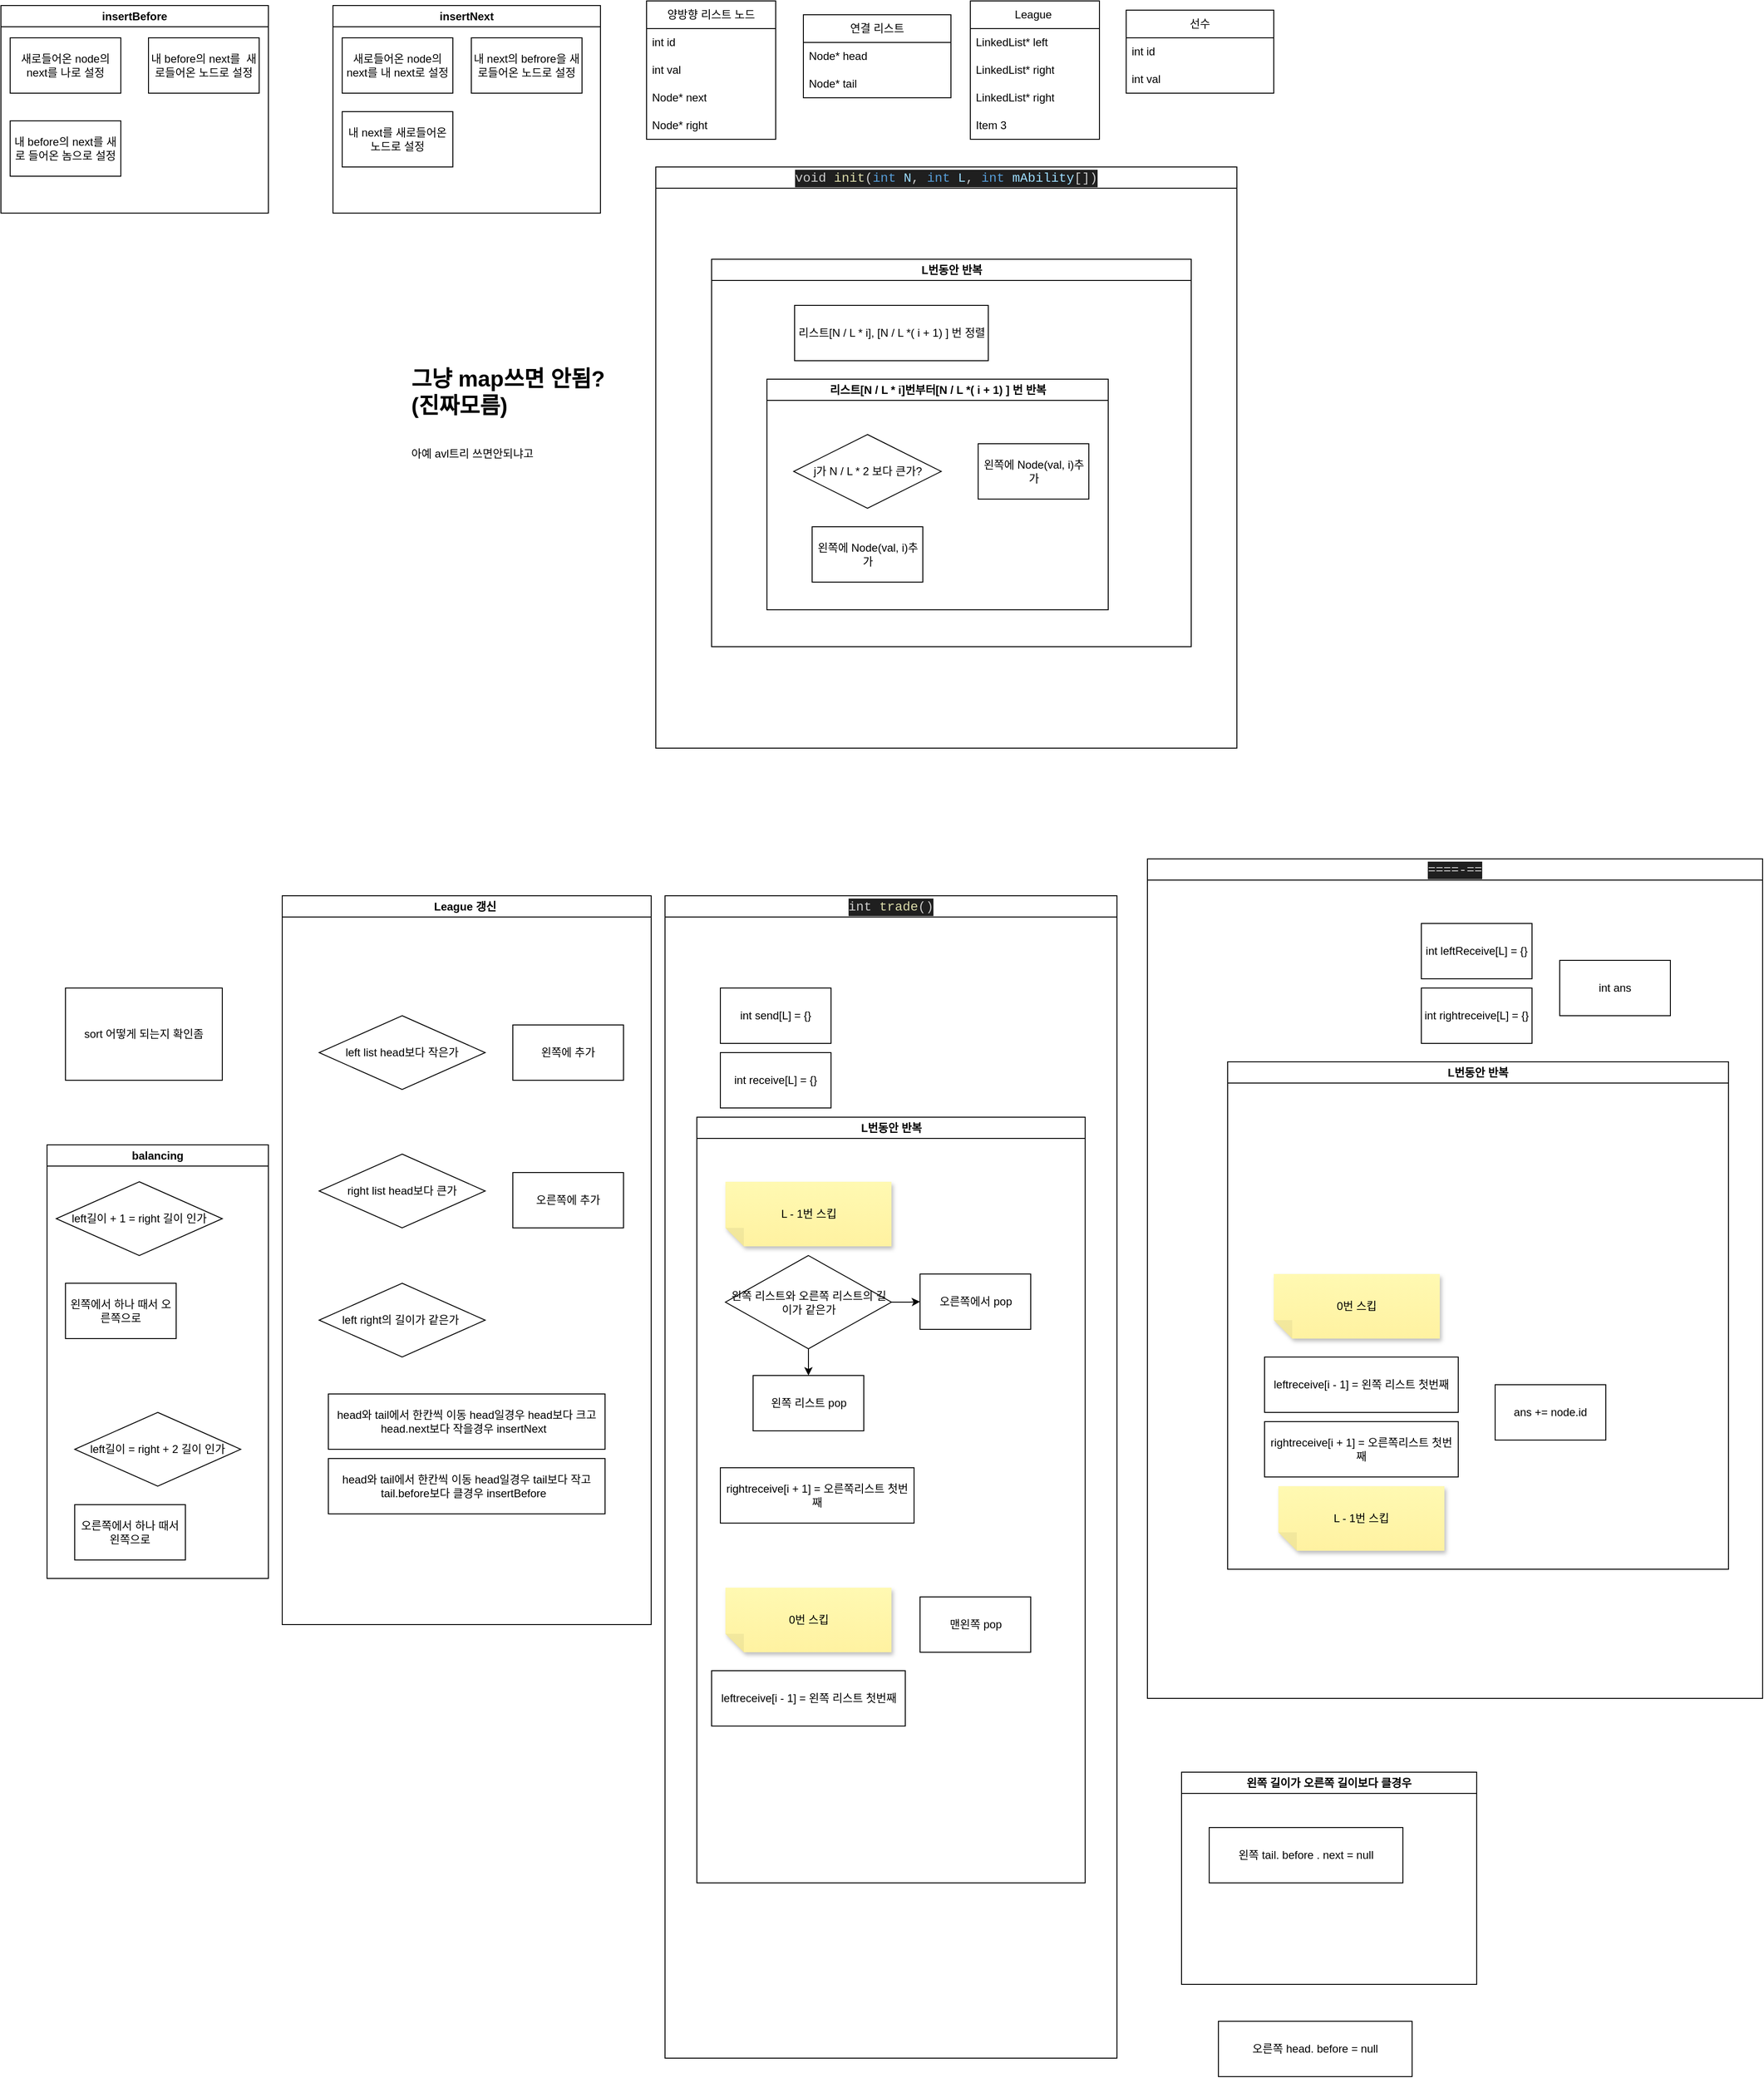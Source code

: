 <mxfile version="22.1.18" type="device">
  <diagram name="페이지-1" id="P46F6wOhClHuDF0Glqdb">
    <mxGraphModel dx="2861" dy="2386" grid="1" gridSize="10" guides="1" tooltips="1" connect="1" arrows="1" fold="1" page="1" pageScale="1" pageWidth="827" pageHeight="1169" math="0" shadow="0">
      <root>
        <mxCell id="0" />
        <mxCell id="1" parent="0" />
        <mxCell id="K6HqXdWDKKHDAdKhJ7Qa-2" value="&lt;div style=&quot;color: rgb(204, 204, 204); background-color: rgb(31, 31, 31); font-family: Consolas, &amp;quot;Courier New&amp;quot;, monospace; font-weight: normal; font-size: 14px; line-height: 19px;&quot;&gt;&lt;div style=&quot;line-height: 19px;&quot;&gt;void &lt;span style=&quot;color: #dcdcaa;&quot;&gt;init&lt;/span&gt;(&lt;span style=&quot;color: #569cd6;&quot;&gt;int&lt;/span&gt; &lt;span style=&quot;color: #9cdcfe;&quot;&gt;N&lt;/span&gt;, &lt;span style=&quot;color: #569cd6;&quot;&gt;int&lt;/span&gt; &lt;span style=&quot;color: #9cdcfe;&quot;&gt;L&lt;/span&gt;, &lt;span style=&quot;color: #569cd6;&quot;&gt;int&lt;/span&gt; &lt;span style=&quot;color: #9cdcfe;&quot;&gt;mAbility&lt;/span&gt;[])&lt;/div&gt;&lt;/div&gt;" style="swimlane;whiteSpace=wrap;html=1;" vertex="1" parent="1">
          <mxGeometry x="280" y="230" width="630" height="630" as="geometry" />
        </mxCell>
        <mxCell id="K6HqXdWDKKHDAdKhJ7Qa-20" value="L번동안 반복" style="whiteSpace=wrap;html=1;shape=swimlane;fontStyle=1;startSize=23;" vertex="1" parent="K6HqXdWDKKHDAdKhJ7Qa-2">
          <mxGeometry x="60.5" y="100" width="520" height="420" as="geometry" />
        </mxCell>
        <mxCell id="K6HqXdWDKKHDAdKhJ7Qa-21" value="리스트[N / L * i]번부터[N / L *( i + 1) ] 번 반복" style="rounded=0;whiteSpace=wrap;html=1;shape=swimlane;fontStyle=1;startSize=23;" vertex="1" parent="K6HqXdWDKKHDAdKhJ7Qa-20">
          <mxGeometry x="60" y="130" width="370" height="250" as="geometry" />
        </mxCell>
        <mxCell id="K6HqXdWDKKHDAdKhJ7Qa-22" value="왼쪽에 Node(val, i)추가" style="rounded=0;whiteSpace=wrap;html=1;" vertex="1" parent="K6HqXdWDKKHDAdKhJ7Qa-21">
          <mxGeometry x="49" y="160" width="120" height="60" as="geometry" />
        </mxCell>
        <mxCell id="K6HqXdWDKKHDAdKhJ7Qa-3" value="j가 N / L * 2 보다 큰가?" style="rhombus;whiteSpace=wrap;html=1;" vertex="1" parent="K6HqXdWDKKHDAdKhJ7Qa-21">
          <mxGeometry x="29" y="60" width="160" height="80" as="geometry" />
        </mxCell>
        <mxCell id="K6HqXdWDKKHDAdKhJ7Qa-24" value="왼쪽에 Node(val, i)추가" style="rounded=0;whiteSpace=wrap;html=1;" vertex="1" parent="K6HqXdWDKKHDAdKhJ7Qa-21">
          <mxGeometry x="229" y="70" width="120" height="60" as="geometry" />
        </mxCell>
        <mxCell id="K6HqXdWDKKHDAdKhJ7Qa-23" value="리스트[N / L * i],&amp;nbsp;[N / L *( i + 1) ]&amp;nbsp;번 정렬" style="rounded=0;whiteSpace=wrap;html=1;" vertex="1" parent="K6HqXdWDKKHDAdKhJ7Qa-20">
          <mxGeometry x="90" y="50" width="210" height="60" as="geometry" />
        </mxCell>
        <mxCell id="K6HqXdWDKKHDAdKhJ7Qa-4" value="양방향 리스트 노드" style="swimlane;fontStyle=0;childLayout=stackLayout;horizontal=1;startSize=30;horizontalStack=0;resizeParent=1;resizeParentMax=0;resizeLast=0;collapsible=1;marginBottom=0;whiteSpace=wrap;html=1;" vertex="1" parent="1">
          <mxGeometry x="270" y="50" width="140" height="150" as="geometry" />
        </mxCell>
        <mxCell id="K6HqXdWDKKHDAdKhJ7Qa-5" value="int id" style="text;strokeColor=none;fillColor=none;align=left;verticalAlign=middle;spacingLeft=4;spacingRight=4;overflow=hidden;points=[[0,0.5],[1,0.5]];portConstraint=eastwest;rotatable=0;whiteSpace=wrap;html=1;" vertex="1" parent="K6HqXdWDKKHDAdKhJ7Qa-4">
          <mxGeometry y="30" width="140" height="30" as="geometry" />
        </mxCell>
        <mxCell id="K6HqXdWDKKHDAdKhJ7Qa-61" value="int val" style="text;strokeColor=none;fillColor=none;align=left;verticalAlign=middle;spacingLeft=4;spacingRight=4;overflow=hidden;points=[[0,0.5],[1,0.5]];portConstraint=eastwest;rotatable=0;whiteSpace=wrap;html=1;" vertex="1" parent="K6HqXdWDKKHDAdKhJ7Qa-4">
          <mxGeometry y="60" width="140" height="30" as="geometry" />
        </mxCell>
        <mxCell id="K6HqXdWDKKHDAdKhJ7Qa-6" value="Node* next" style="text;strokeColor=none;fillColor=none;align=left;verticalAlign=middle;spacingLeft=4;spacingRight=4;overflow=hidden;points=[[0,0.5],[1,0.5]];portConstraint=eastwest;rotatable=0;whiteSpace=wrap;html=1;" vertex="1" parent="K6HqXdWDKKHDAdKhJ7Qa-4">
          <mxGeometry y="90" width="140" height="30" as="geometry" />
        </mxCell>
        <mxCell id="K6HqXdWDKKHDAdKhJ7Qa-7" value="Node* right" style="text;strokeColor=none;fillColor=none;align=left;verticalAlign=middle;spacingLeft=4;spacingRight=4;overflow=hidden;points=[[0,0.5],[1,0.5]];portConstraint=eastwest;rotatable=0;whiteSpace=wrap;html=1;" vertex="1" parent="K6HqXdWDKKHDAdKhJ7Qa-4">
          <mxGeometry y="120" width="140" height="30" as="geometry" />
        </mxCell>
        <mxCell id="K6HqXdWDKKHDAdKhJ7Qa-12" value="연결 리스트" style="swimlane;fontStyle=0;childLayout=stackLayout;horizontal=1;startSize=30;horizontalStack=0;resizeParent=1;resizeParentMax=0;resizeLast=0;collapsible=1;marginBottom=0;whiteSpace=wrap;html=1;" vertex="1" parent="1">
          <mxGeometry x="440" y="65" width="160" height="90" as="geometry" />
        </mxCell>
        <mxCell id="K6HqXdWDKKHDAdKhJ7Qa-13" value="Node* head" style="text;strokeColor=none;fillColor=none;align=left;verticalAlign=middle;spacingLeft=4;spacingRight=4;overflow=hidden;points=[[0,0.5],[1,0.5]];portConstraint=eastwest;rotatable=0;whiteSpace=wrap;html=1;" vertex="1" parent="K6HqXdWDKKHDAdKhJ7Qa-12">
          <mxGeometry y="30" width="160" height="30" as="geometry" />
        </mxCell>
        <mxCell id="K6HqXdWDKKHDAdKhJ7Qa-14" value="Node* tail" style="text;strokeColor=none;fillColor=none;align=left;verticalAlign=middle;spacingLeft=4;spacingRight=4;overflow=hidden;points=[[0,0.5],[1,0.5]];portConstraint=eastwest;rotatable=0;whiteSpace=wrap;html=1;" vertex="1" parent="K6HqXdWDKKHDAdKhJ7Qa-12">
          <mxGeometry y="60" width="160" height="30" as="geometry" />
        </mxCell>
        <mxCell id="K6HqXdWDKKHDAdKhJ7Qa-16" value="League&amp;nbsp;" style="swimlane;fontStyle=0;childLayout=stackLayout;horizontal=1;startSize=30;horizontalStack=0;resizeParent=1;resizeParentMax=0;resizeLast=0;collapsible=1;marginBottom=0;whiteSpace=wrap;html=1;" vertex="1" parent="1">
          <mxGeometry x="621" y="50" width="140" height="150" as="geometry" />
        </mxCell>
        <mxCell id="K6HqXdWDKKHDAdKhJ7Qa-17" value="LinkedList* left" style="text;strokeColor=none;fillColor=none;align=left;verticalAlign=middle;spacingLeft=4;spacingRight=4;overflow=hidden;points=[[0,0.5],[1,0.5]];portConstraint=eastwest;rotatable=0;whiteSpace=wrap;html=1;" vertex="1" parent="K6HqXdWDKKHDAdKhJ7Qa-16">
          <mxGeometry y="30" width="140" height="30" as="geometry" />
        </mxCell>
        <mxCell id="K6HqXdWDKKHDAdKhJ7Qa-18" value="LinkedList* right" style="text;strokeColor=none;fillColor=none;align=left;verticalAlign=middle;spacingLeft=4;spacingRight=4;overflow=hidden;points=[[0,0.5],[1,0.5]];portConstraint=eastwest;rotatable=0;whiteSpace=wrap;html=1;" vertex="1" parent="K6HqXdWDKKHDAdKhJ7Qa-16">
          <mxGeometry y="60" width="140" height="30" as="geometry" />
        </mxCell>
        <mxCell id="K6HqXdWDKKHDAdKhJ7Qa-57" value="LinkedList* right" style="text;strokeColor=none;fillColor=none;align=left;verticalAlign=middle;spacingLeft=4;spacingRight=4;overflow=hidden;points=[[0,0.5],[1,0.5]];portConstraint=eastwest;rotatable=0;whiteSpace=wrap;html=1;" vertex="1" parent="K6HqXdWDKKHDAdKhJ7Qa-16">
          <mxGeometry y="90" width="140" height="30" as="geometry" />
        </mxCell>
        <mxCell id="K6HqXdWDKKHDAdKhJ7Qa-19" value="Item 3" style="text;strokeColor=none;fillColor=none;align=left;verticalAlign=middle;spacingLeft=4;spacingRight=4;overflow=hidden;points=[[0,0.5],[1,0.5]];portConstraint=eastwest;rotatable=0;whiteSpace=wrap;html=1;" vertex="1" parent="K6HqXdWDKKHDAdKhJ7Qa-16">
          <mxGeometry y="120" width="140" height="30" as="geometry" />
        </mxCell>
        <mxCell id="K6HqXdWDKKHDAdKhJ7Qa-26" value="&lt;div style=&quot;color: rgb(204, 204, 204); background-color: rgb(31, 31, 31); font-family: Consolas, &amp;quot;Courier New&amp;quot;, monospace; font-weight: normal; font-size: 14px; line-height: 19px;&quot;&gt;int &lt;span style=&quot;color: #dcdcaa;&quot;&gt;trade&lt;/span&gt;()&lt;/div&gt;" style="swimlane;whiteSpace=wrap;html=1;" vertex="1" parent="1">
          <mxGeometry x="290" y="1020" width="490" height="1260" as="geometry" />
        </mxCell>
        <mxCell id="K6HqXdWDKKHDAdKhJ7Qa-33" value="L번동안 반복" style="whiteSpace=wrap;html=1;shape=swimlane;fontStyle=1;startSize=23;" vertex="1" parent="K6HqXdWDKKHDAdKhJ7Qa-26">
          <mxGeometry x="34.5" y="240" width="421" height="830" as="geometry" />
        </mxCell>
        <mxCell id="K6HqXdWDKKHDAdKhJ7Qa-109" value="" style="edgeStyle=orthogonalEdgeStyle;rounded=0;orthogonalLoop=1;jettySize=auto;html=1;" edge="1" parent="K6HqXdWDKKHDAdKhJ7Qa-33" source="K6HqXdWDKKHDAdKhJ7Qa-105" target="K6HqXdWDKKHDAdKhJ7Qa-107">
          <mxGeometry relative="1" as="geometry" />
        </mxCell>
        <mxCell id="K6HqXdWDKKHDAdKhJ7Qa-110" value="" style="edgeStyle=orthogonalEdgeStyle;rounded=0;orthogonalLoop=1;jettySize=auto;html=1;" edge="1" parent="K6HqXdWDKKHDAdKhJ7Qa-33" source="K6HqXdWDKKHDAdKhJ7Qa-105" target="K6HqXdWDKKHDAdKhJ7Qa-106">
          <mxGeometry relative="1" as="geometry" />
        </mxCell>
        <mxCell id="K6HqXdWDKKHDAdKhJ7Qa-105" value="왼쪽 리스트와 오른쪽 리스트의 길이가 같은가" style="rounded=0;whiteSpace=wrap;html=1;shape=rhombus;perimeter=rhombusPerimeter;" vertex="1" parent="K6HqXdWDKKHDAdKhJ7Qa-33">
          <mxGeometry x="31" y="150" width="180" height="101" as="geometry" />
        </mxCell>
        <mxCell id="K6HqXdWDKKHDAdKhJ7Qa-106" value="오른쪽에서 pop" style="whiteSpace=wrap;html=1;rounded=0;" vertex="1" parent="K6HqXdWDKKHDAdKhJ7Qa-33">
          <mxGeometry x="242" y="170" width="120" height="60" as="geometry" />
        </mxCell>
        <mxCell id="K6HqXdWDKKHDAdKhJ7Qa-107" value="왼쪽 리스트 pop" style="whiteSpace=wrap;html=1;rounded=0;" vertex="1" parent="K6HqXdWDKKHDAdKhJ7Qa-33">
          <mxGeometry x="61" y="280" width="120" height="60" as="geometry" />
        </mxCell>
        <mxCell id="4iML-jhdfS9j90yusf2n-22" value="0번 스킵" style="shape=note;whiteSpace=wrap;html=1;backgroundOutline=1;fontColor=#000000;darkOpacity=0.05;fillColor=#FFF9B2;strokeColor=none;fillStyle=solid;direction=west;gradientDirection=north;gradientColor=#FFF2A1;shadow=1;size=20;pointerEvents=1;" vertex="1" parent="K6HqXdWDKKHDAdKhJ7Qa-33">
          <mxGeometry x="31" y="510" width="180" height="70" as="geometry" />
        </mxCell>
        <mxCell id="4iML-jhdfS9j90yusf2n-23" value="L - 1번 스킵" style="shape=note;whiteSpace=wrap;html=1;backgroundOutline=1;fontColor=#000000;darkOpacity=0.05;fillColor=#FFF9B2;strokeColor=none;fillStyle=solid;direction=west;gradientDirection=north;gradientColor=#FFF2A1;shadow=1;size=20;pointerEvents=1;" vertex="1" parent="K6HqXdWDKKHDAdKhJ7Qa-33">
          <mxGeometry x="31" y="70" width="180" height="70" as="geometry" />
        </mxCell>
        <mxCell id="4iML-jhdfS9j90yusf2n-24" value="leftreceive[i - 1] = 왼쪽 리스트 첫번째" style="rounded=0;whiteSpace=wrap;html=1;" vertex="1" parent="K6HqXdWDKKHDAdKhJ7Qa-33">
          <mxGeometry x="16" y="600" width="210" height="60" as="geometry" />
        </mxCell>
        <mxCell id="4iML-jhdfS9j90yusf2n-25" value="rightreceive[i + 1] = 오른쪽리스트 첫번째" style="rounded=0;whiteSpace=wrap;html=1;" vertex="1" parent="K6HqXdWDKKHDAdKhJ7Qa-33">
          <mxGeometry x="25.5" y="380" width="210" height="60" as="geometry" />
        </mxCell>
        <mxCell id="4iML-jhdfS9j90yusf2n-26" value="맨왼쪽 pop" style="whiteSpace=wrap;html=1;rounded=0;" vertex="1" parent="K6HqXdWDKKHDAdKhJ7Qa-33">
          <mxGeometry x="242" y="520" width="120" height="60" as="geometry" />
        </mxCell>
        <mxCell id="K6HqXdWDKKHDAdKhJ7Qa-83" value="int&amp;nbsp;receive[L] = {}" style="whiteSpace=wrap;html=1;" vertex="1" parent="K6HqXdWDKKHDAdKhJ7Qa-26">
          <mxGeometry x="60" y="170" width="120" height="60" as="geometry" />
        </mxCell>
        <mxCell id="K6HqXdWDKKHDAdKhJ7Qa-84" value="int send[L] = {}" style="whiteSpace=wrap;html=1;" vertex="1" parent="K6HqXdWDKKHDAdKhJ7Qa-26">
          <mxGeometry x="60" y="100" width="120" height="60" as="geometry" />
        </mxCell>
        <mxCell id="K6HqXdWDKKHDAdKhJ7Qa-39" value="&lt;div style=&quot;color: rgb(204, 204, 204); background-color: rgb(31, 31, 31); font-family: Consolas, &amp;quot;Courier New&amp;quot;, monospace; font-weight: normal; font-size: 14px; line-height: 19px;&quot;&gt;====-==&lt;/div&gt;" style="swimlane;whiteSpace=wrap;html=1;" vertex="1" parent="1">
          <mxGeometry x="813" y="980" width="667" height="910" as="geometry" />
        </mxCell>
        <mxCell id="K6HqXdWDKKHDAdKhJ7Qa-75" value="L번동안 반복" style="whiteSpace=wrap;html=1;shape=swimlane;fontStyle=1;startSize=23;" vertex="1" parent="K6HqXdWDKKHDAdKhJ7Qa-39">
          <mxGeometry x="87" y="220" width="543" height="550" as="geometry" />
        </mxCell>
        <mxCell id="K6HqXdWDKKHDAdKhJ7Qa-90" value="leftreceive[i - 1] = 왼쪽 리스트 첫번째" style="rounded=0;whiteSpace=wrap;html=1;" vertex="1" parent="K6HqXdWDKKHDAdKhJ7Qa-75">
          <mxGeometry x="40" y="320" width="210" height="60" as="geometry" />
        </mxCell>
        <mxCell id="K6HqXdWDKKHDAdKhJ7Qa-91" value="rightreceive[i + 1] = 오른쪽리스트 첫번째" style="rounded=0;whiteSpace=wrap;html=1;" vertex="1" parent="K6HqXdWDKKHDAdKhJ7Qa-75">
          <mxGeometry x="40" y="390" width="210" height="60" as="geometry" />
        </mxCell>
        <mxCell id="K6HqXdWDKKHDAdKhJ7Qa-94" value="0번 스킵" style="shape=note;whiteSpace=wrap;html=1;backgroundOutline=1;fontColor=#000000;darkOpacity=0.05;fillColor=#FFF9B2;strokeColor=none;fillStyle=solid;direction=west;gradientDirection=north;gradientColor=#FFF2A1;shadow=1;size=20;pointerEvents=1;" vertex="1" parent="K6HqXdWDKKHDAdKhJ7Qa-75">
          <mxGeometry x="50" y="230" width="180" height="70" as="geometry" />
        </mxCell>
        <mxCell id="K6HqXdWDKKHDAdKhJ7Qa-95" value="L - 1번 스킵" style="shape=note;whiteSpace=wrap;html=1;backgroundOutline=1;fontColor=#000000;darkOpacity=0.05;fillColor=#FFF9B2;strokeColor=none;fillStyle=solid;direction=west;gradientDirection=north;gradientColor=#FFF2A1;shadow=1;size=20;pointerEvents=1;" vertex="1" parent="K6HqXdWDKKHDAdKhJ7Qa-75">
          <mxGeometry x="55" y="460" width="180" height="70" as="geometry" />
        </mxCell>
        <mxCell id="K6HqXdWDKKHDAdKhJ7Qa-102" value="" style="edgeStyle=orthogonalEdgeStyle;rounded=0;orthogonalLoop=1;jettySize=auto;html=1;" edge="1" parent="K6HqXdWDKKHDAdKhJ7Qa-75" target="K6HqXdWDKKHDAdKhJ7Qa-101">
          <mxGeometry relative="1" as="geometry">
            <mxPoint x="391.88" y="110.067" as="sourcePoint" />
          </mxGeometry>
        </mxCell>
        <mxCell id="K6HqXdWDKKHDAdKhJ7Qa-104" value="" style="edgeStyle=orthogonalEdgeStyle;rounded=0;orthogonalLoop=1;jettySize=auto;html=1;" edge="1" parent="K6HqXdWDKKHDAdKhJ7Qa-75" target="K6HqXdWDKKHDAdKhJ7Qa-103">
          <mxGeometry relative="1" as="geometry">
            <mxPoint x="302.067" y="159.963" as="sourcePoint" />
          </mxGeometry>
        </mxCell>
        <mxCell id="4iML-jhdfS9j90yusf2n-19" value="ans += node.id" style="whiteSpace=wrap;html=1;" vertex="1" parent="K6HqXdWDKKHDAdKhJ7Qa-75">
          <mxGeometry x="290" y="350" width="120" height="60" as="geometry" />
        </mxCell>
        <mxCell id="K6HqXdWDKKHDAdKhJ7Qa-82" value="int rightreceive[L] = {}" style="whiteSpace=wrap;html=1;" vertex="1" parent="K6HqXdWDKKHDAdKhJ7Qa-39">
          <mxGeometry x="297" y="140" width="120" height="60" as="geometry" />
        </mxCell>
        <mxCell id="K6HqXdWDKKHDAdKhJ7Qa-85" value="int leftReceive[L] = {}" style="whiteSpace=wrap;html=1;" vertex="1" parent="K6HqXdWDKKHDAdKhJ7Qa-39">
          <mxGeometry x="297" y="70" width="120" height="60" as="geometry" />
        </mxCell>
        <mxCell id="4iML-jhdfS9j90yusf2n-18" value="int ans" style="whiteSpace=wrap;html=1;" vertex="1" parent="K6HqXdWDKKHDAdKhJ7Qa-39">
          <mxGeometry x="447" y="110" width="120" height="60" as="geometry" />
        </mxCell>
        <mxCell id="K6HqXdWDKKHDAdKhJ7Qa-40" value="&lt;h1&gt;그냥 map쓰면 안됨? (진짜모름)&lt;/h1&gt;&lt;div&gt;&lt;br&gt;&lt;/div&gt;&lt;div&gt;아예 avl트리 쓰면안되냐고&amp;nbsp;&lt;/div&gt;" style="text;html=1;strokeColor=none;fillColor=none;spacing=5;spacingTop=-20;whiteSpace=wrap;overflow=hidden;rounded=0;" vertex="1" parent="1">
          <mxGeometry x="10" y="440" width="230" height="150" as="geometry" />
        </mxCell>
        <mxCell id="K6HqXdWDKKHDAdKhJ7Qa-58" value="선수" style="swimlane;fontStyle=0;childLayout=stackLayout;horizontal=1;startSize=30;horizontalStack=0;resizeParent=1;resizeParentMax=0;resizeLast=0;collapsible=1;marginBottom=0;whiteSpace=wrap;html=1;" vertex="1" parent="1">
          <mxGeometry x="790" y="60" width="160" height="90" as="geometry" />
        </mxCell>
        <mxCell id="K6HqXdWDKKHDAdKhJ7Qa-59" value="int id" style="text;strokeColor=none;fillColor=none;align=left;verticalAlign=middle;spacingLeft=4;spacingRight=4;overflow=hidden;points=[[0,0.5],[1,0.5]];portConstraint=eastwest;rotatable=0;whiteSpace=wrap;html=1;" vertex="1" parent="K6HqXdWDKKHDAdKhJ7Qa-58">
          <mxGeometry y="30" width="160" height="30" as="geometry" />
        </mxCell>
        <mxCell id="K6HqXdWDKKHDAdKhJ7Qa-60" value="int val" style="text;strokeColor=none;fillColor=none;align=left;verticalAlign=middle;spacingLeft=4;spacingRight=4;overflow=hidden;points=[[0,0.5],[1,0.5]];portConstraint=eastwest;rotatable=0;whiteSpace=wrap;html=1;" vertex="1" parent="K6HqXdWDKKHDAdKhJ7Qa-58">
          <mxGeometry y="60" width="160" height="30" as="geometry" />
        </mxCell>
        <mxCell id="K6HqXdWDKKHDAdKhJ7Qa-96" value="왼쪽 길이가 오른쪽 길이보다 클경우" style="swimlane;whiteSpace=wrap;html=1;" vertex="1" parent="1">
          <mxGeometry x="850" y="1970" width="320" height="230" as="geometry" />
        </mxCell>
        <mxCell id="K6HqXdWDKKHDAdKhJ7Qa-97" value="왼쪽 tail. before . next = null" style="rounded=0;whiteSpace=wrap;html=1;" vertex="1" parent="K6HqXdWDKKHDAdKhJ7Qa-96">
          <mxGeometry x="30" y="60" width="210" height="60" as="geometry" />
        </mxCell>
        <mxCell id="K6HqXdWDKKHDAdKhJ7Qa-99" value="오른쪽 head. before = null" style="rounded=0;whiteSpace=wrap;html=1;" vertex="1" parent="1">
          <mxGeometry x="890" y="2240" width="210" height="60" as="geometry" />
        </mxCell>
        <mxCell id="K6HqXdWDKKHDAdKhJ7Qa-111" value="League 갱신&amp;nbsp;" style="swimlane;whiteSpace=wrap;html=1;" vertex="1" parent="1">
          <mxGeometry x="-125" y="1020" width="400" height="790" as="geometry" />
        </mxCell>
        <mxCell id="K6HqXdWDKKHDAdKhJ7Qa-112" value="left list head보다 작은가" style="rhombus;whiteSpace=wrap;html=1;" vertex="1" parent="K6HqXdWDKKHDAdKhJ7Qa-111">
          <mxGeometry x="40" y="130" width="180" height="80" as="geometry" />
        </mxCell>
        <mxCell id="K6HqXdWDKKHDAdKhJ7Qa-114" value="right list head보다 큰가" style="rhombus;whiteSpace=wrap;html=1;" vertex="1" parent="K6HqXdWDKKHDAdKhJ7Qa-111">
          <mxGeometry x="40" y="280" width="180" height="80" as="geometry" />
        </mxCell>
        <mxCell id="K6HqXdWDKKHDAdKhJ7Qa-115" value="left right의 길이가 같은가&amp;nbsp;" style="rhombus;whiteSpace=wrap;html=1;" vertex="1" parent="K6HqXdWDKKHDAdKhJ7Qa-111">
          <mxGeometry x="40" y="420" width="180" height="80" as="geometry" />
        </mxCell>
        <mxCell id="4iML-jhdfS9j90yusf2n-1" value="왼쪽에 추가" style="rounded=0;whiteSpace=wrap;html=1;" vertex="1" parent="K6HqXdWDKKHDAdKhJ7Qa-111">
          <mxGeometry x="250" y="140" width="120" height="60" as="geometry" />
        </mxCell>
        <mxCell id="4iML-jhdfS9j90yusf2n-2" value="오른쪽에 추가" style="rounded=0;whiteSpace=wrap;html=1;" vertex="1" parent="K6HqXdWDKKHDAdKhJ7Qa-111">
          <mxGeometry x="250" y="300" width="120" height="60" as="geometry" />
        </mxCell>
        <mxCell id="4iML-jhdfS9j90yusf2n-3" value="head와 tail에서 한칸씩 이동 head일경우 head보다 크고 head.next보다 작을경우 insertNext&amp;nbsp;&amp;nbsp;" style="rounded=0;whiteSpace=wrap;html=1;" vertex="1" parent="K6HqXdWDKKHDAdKhJ7Qa-111">
          <mxGeometry x="50" y="540" width="300" height="60" as="geometry" />
        </mxCell>
        <mxCell id="4iML-jhdfS9j90yusf2n-16" value="head와 tail에서 한칸씩 이동 head일경우 tail보다 작고 tail.before보다 클경우 insertBefore&amp;nbsp;&amp;nbsp;" style="rounded=0;whiteSpace=wrap;html=1;" vertex="1" parent="K6HqXdWDKKHDAdKhJ7Qa-111">
          <mxGeometry x="50" y="610" width="300" height="60" as="geometry" />
        </mxCell>
        <mxCell id="K6HqXdWDKKHDAdKhJ7Qa-118" value="balancing" style="swimlane;whiteSpace=wrap;html=1;" vertex="1" parent="1">
          <mxGeometry x="-380" y="1290" width="240" height="470" as="geometry" />
        </mxCell>
        <mxCell id="K6HqXdWDKKHDAdKhJ7Qa-119" value="left길이 + 1 = right 길이 인가" style="rhombus;whiteSpace=wrap;html=1;" vertex="1" parent="K6HqXdWDKKHDAdKhJ7Qa-118">
          <mxGeometry x="10" y="40" width="180" height="80" as="geometry" />
        </mxCell>
        <mxCell id="K6HqXdWDKKHDAdKhJ7Qa-121" value="왼쪽에서 하나 때서 오른쪽으로" style="rounded=0;whiteSpace=wrap;html=1;" vertex="1" parent="K6HqXdWDKKHDAdKhJ7Qa-118">
          <mxGeometry x="20" y="150" width="120" height="60" as="geometry" />
        </mxCell>
        <mxCell id="K6HqXdWDKKHDAdKhJ7Qa-122" value="오른쪽에서 하나 때서 왼쪽으로" style="rounded=0;whiteSpace=wrap;html=1;" vertex="1" parent="K6HqXdWDKKHDAdKhJ7Qa-118">
          <mxGeometry x="30" y="390" width="120" height="60" as="geometry" />
        </mxCell>
        <mxCell id="K6HqXdWDKKHDAdKhJ7Qa-123" value="left길이 = right + 2 길이 인가" style="rhombus;whiteSpace=wrap;html=1;" vertex="1" parent="K6HqXdWDKKHDAdKhJ7Qa-118">
          <mxGeometry x="30" y="290" width="180" height="80" as="geometry" />
        </mxCell>
        <mxCell id="4iML-jhdfS9j90yusf2n-7" value="insertNext" style="swimlane;whiteSpace=wrap;html=1;" vertex="1" parent="1">
          <mxGeometry x="-70" y="55" width="290" height="225" as="geometry" />
        </mxCell>
        <mxCell id="4iML-jhdfS9j90yusf2n-8" value="새로들어온 node의 next를 내 next로 설정" style="rounded=0;whiteSpace=wrap;html=1;" vertex="1" parent="4iML-jhdfS9j90yusf2n-7">
          <mxGeometry x="10" y="35" width="120" height="60" as="geometry" />
        </mxCell>
        <mxCell id="4iML-jhdfS9j90yusf2n-9" value="내 next를 새로들어온 노드로 설정" style="rounded=0;whiteSpace=wrap;html=1;" vertex="1" parent="4iML-jhdfS9j90yusf2n-7">
          <mxGeometry x="10" y="115" width="120" height="60" as="geometry" />
        </mxCell>
        <mxCell id="4iML-jhdfS9j90yusf2n-15" value="내 next의 befrore을 새로들어온 노드로 설정" style="rounded=0;whiteSpace=wrap;html=1;" vertex="1" parent="4iML-jhdfS9j90yusf2n-7">
          <mxGeometry x="150" y="35" width="120" height="60" as="geometry" />
        </mxCell>
        <mxCell id="4iML-jhdfS9j90yusf2n-10" value="insertBefore" style="swimlane;whiteSpace=wrap;html=1;" vertex="1" parent="1">
          <mxGeometry x="-430" y="55" width="290" height="225" as="geometry" />
        </mxCell>
        <mxCell id="4iML-jhdfS9j90yusf2n-11" value="새로들어온 node의 next를 나로 설정" style="rounded=0;whiteSpace=wrap;html=1;" vertex="1" parent="4iML-jhdfS9j90yusf2n-10">
          <mxGeometry x="10" y="35" width="120" height="60" as="geometry" />
        </mxCell>
        <mxCell id="4iML-jhdfS9j90yusf2n-12" value="내 before의 next를&amp;nbsp; 새로들어온 노드로 설정" style="rounded=0;whiteSpace=wrap;html=1;" vertex="1" parent="4iML-jhdfS9j90yusf2n-10">
          <mxGeometry x="160" y="35" width="120" height="60" as="geometry" />
        </mxCell>
        <mxCell id="4iML-jhdfS9j90yusf2n-13" value="내 before의 next를 새로 들어온 놈으로 설정" style="rounded=0;whiteSpace=wrap;html=1;" vertex="1" parent="4iML-jhdfS9j90yusf2n-10">
          <mxGeometry x="10" y="125" width="120" height="60" as="geometry" />
        </mxCell>
        <mxCell id="4iML-jhdfS9j90yusf2n-17" value="sort 어떻게 되는지 확인좀" style="rounded=0;whiteSpace=wrap;html=1;" vertex="1" parent="1">
          <mxGeometry x="-360" y="1120" width="170" height="100" as="geometry" />
        </mxCell>
      </root>
    </mxGraphModel>
  </diagram>
</mxfile>
